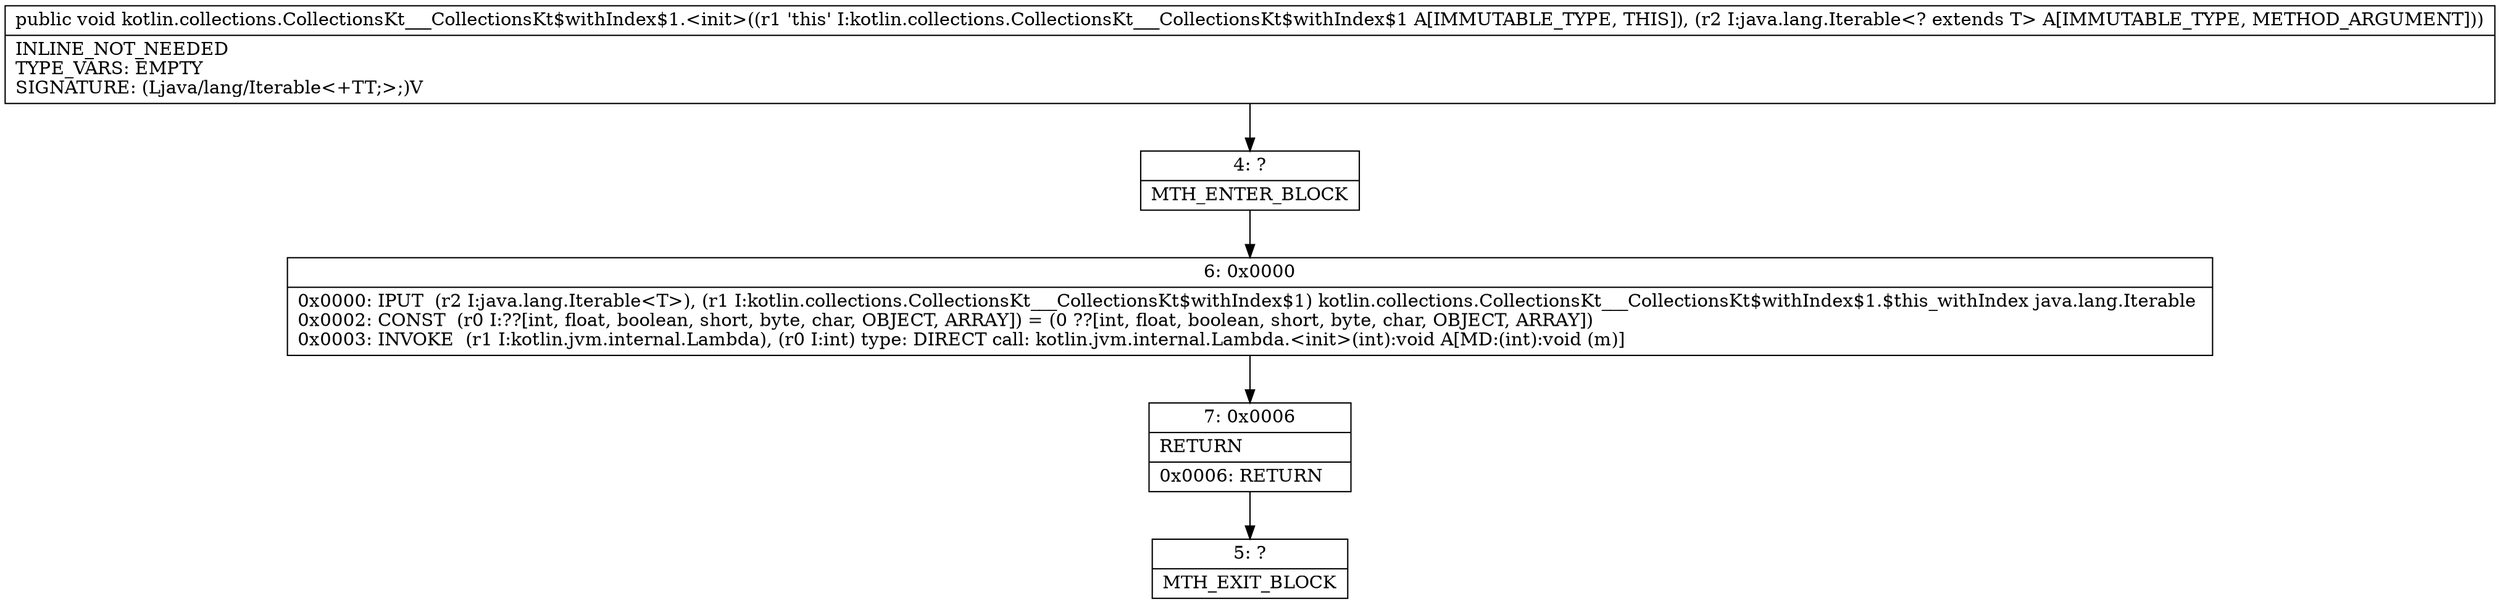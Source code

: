 digraph "CFG forkotlin.collections.CollectionsKt___CollectionsKt$withIndex$1.\<init\>(Ljava\/lang\/Iterable;)V" {
Node_4 [shape=record,label="{4\:\ ?|MTH_ENTER_BLOCK\l}"];
Node_6 [shape=record,label="{6\:\ 0x0000|0x0000: IPUT  (r2 I:java.lang.Iterable\<T\>), (r1 I:kotlin.collections.CollectionsKt___CollectionsKt$withIndex$1) kotlin.collections.CollectionsKt___CollectionsKt$withIndex$1.$this_withIndex java.lang.Iterable \l0x0002: CONST  (r0 I:??[int, float, boolean, short, byte, char, OBJECT, ARRAY]) = (0 ??[int, float, boolean, short, byte, char, OBJECT, ARRAY]) \l0x0003: INVOKE  (r1 I:kotlin.jvm.internal.Lambda), (r0 I:int) type: DIRECT call: kotlin.jvm.internal.Lambda.\<init\>(int):void A[MD:(int):void (m)]\l}"];
Node_7 [shape=record,label="{7\:\ 0x0006|RETURN\l|0x0006: RETURN   \l}"];
Node_5 [shape=record,label="{5\:\ ?|MTH_EXIT_BLOCK\l}"];
MethodNode[shape=record,label="{public void kotlin.collections.CollectionsKt___CollectionsKt$withIndex$1.\<init\>((r1 'this' I:kotlin.collections.CollectionsKt___CollectionsKt$withIndex$1 A[IMMUTABLE_TYPE, THIS]), (r2 I:java.lang.Iterable\<? extends T\> A[IMMUTABLE_TYPE, METHOD_ARGUMENT]))  | INLINE_NOT_NEEDED\lTYPE_VARS: EMPTY\lSIGNATURE: (Ljava\/lang\/Iterable\<+TT;\>;)V\l}"];
MethodNode -> Node_4;Node_4 -> Node_6;
Node_6 -> Node_7;
Node_7 -> Node_5;
}


